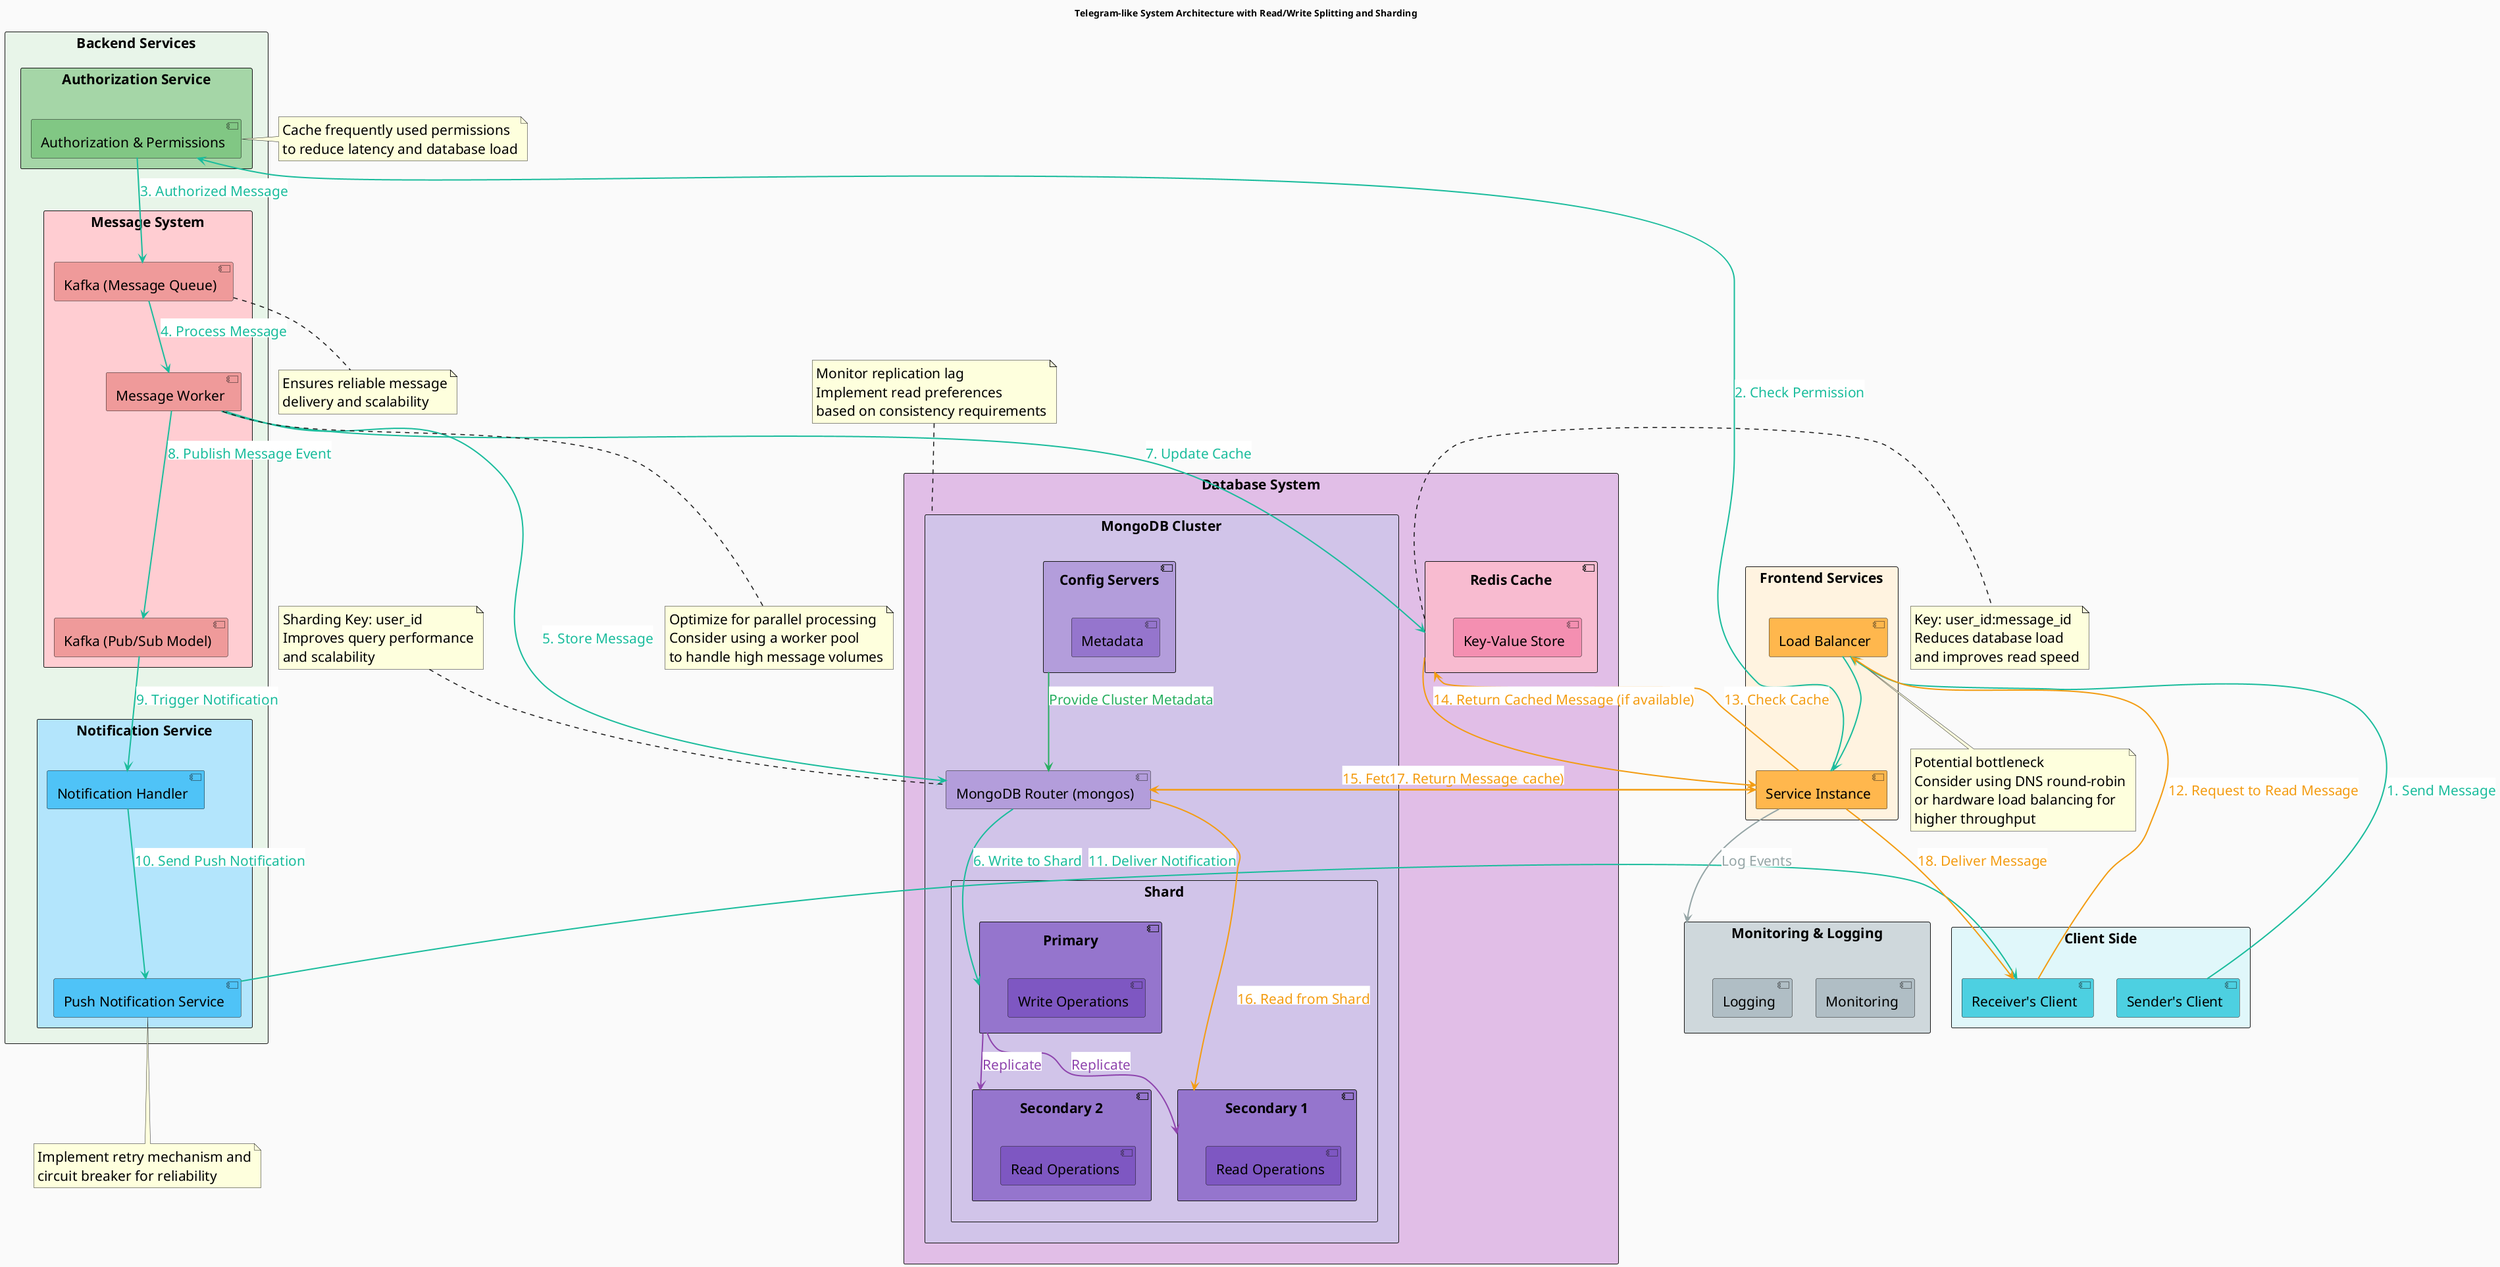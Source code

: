 @startuml
!pragma layout dot
allowmixing

skinparam backgroundColor #FAFAFA
skinparam defaultFontName Arial
skinparam defaultFontSize 21
skinparam arrowThickness 1.5
skinparam noteFontSize 21 

title Telegram-like System Architecture with Read/Write Splitting and Sharding

rectangle "Client Side" as ClientSide #E0F7FA {
  component "Sender's Client" as SenderClient #4DD0E1
  component "Receiver's Client" as ReceiverClient #4DD0E1
}

rectangle "Frontend Services" as FrontendServices #FFF3E0 {
  component "Load Balancer" as LoadBalancer #FFB74D
  component "Service Instance" as ServiceInstance #FFB74D
}

rectangle "Backend Services" as BackendServices #E8F5E9 {
  rectangle "Authorization Service" as AuthService #A5D6A7 {
    component "Authorization & Permissions" as AuthPermissions #81C784
  }
  
  rectangle "Message System" as MessageSystem #FFCDD2 {
    component "Kafka (Message Queue)" as KafkaQueue #EF9A9A
    component "Kafka (Pub/Sub Model)" as KafkaPubSub #EF9A9A
    component "Message Worker" as MessageWorker #EF9A9A
  }
  
  rectangle "Notification Service" as NotificationService #B3E5FC {
    component "Notification Handler" as NotificationHandler #4FC3F7
    component "Push Notification Service" as PushNotificationService #4FC3F7
  }
}

rectangle "Database System" as DatabaseSystem #E1BEE7 {
  rectangle "MongoDB Cluster" as MongoDBCluster #D1C4E9 {
    component "Config Servers" as ConfigServers #B39DDB {
      component "Metadata" as Metadata #9575CD
    }
    rectangle "Shard" as Shard #D1C4E9 {
      component "Primary" as Primary #9575CD {
        component "Write Operations" as WriteOps #7E57C2
      }
      component "Secondary 1" as Secondary1 #9575CD {
        component "Read Operations" as ReadOps1 #7E57C2
      }
      component "Secondary 2" as Secondary2 #9575CD {
        component "Read Operations" as ReadOps2 #7E57C2
      }
    }
    component "MongoDB Router (mongos)" as MongoRouter #B39DDB
  }
  component "Redis Cache" as RedisCache #F8BBD0 {
    component "Key-Value Store" as KeyValueStore #F48FB1
  }
}

rectangle "Monitoring & Logging" as MonitoringLogging #CFD8DC {
  component "Monitoring" as Monitoring #B0BEC5
  component "Logging" as Logging #B0BEC5
}

' 消息流
SenderClient -[#1ABC9C,thickness=2]-> LoadBalancer: <back:#FFFFFF><color:#1ABC9C>1. Send Message</color></back>
LoadBalancer -[#1ABC9C,thickness=2]-> ServiceInstance
ServiceInstance -[#1ABC9C,thickness=2]-> AuthPermissions: <back:#FFFFFF><color:#1ABC9C>2. Check Permission</color></back>
AuthPermissions -[#1ABC9C,thickness=2]-> KafkaQueue: <back:#FFFFFF><color:#1ABC9C>3. Authorized Message</color></back>
KafkaQueue -[#1ABC9C,thickness=2]-> MessageWorker: <back:#FFFFFF><color:#1ABC9C>4. Process Message</color></back>
MessageWorker -[#1ABC9C,thickness=2]-> MongoRouter: <back:#FFFFFF><color:#1ABC9C>5. Store Message</color></back>
MongoRouter -[#1ABC9C,thickness=2]-> Primary: <back:#FFFFFF><color:#1ABC9C>6. Write to Shard</color></back>
MessageWorker -[#1ABC9C,thickness=2]-> RedisCache: <back:#FFFFFF><color:#1ABC9C>7. Update Cache</color></back>
MessageWorker -[#1ABC9C,thickness=2]-> KafkaPubSub: <back:#FFFFFF><color:#1ABC9C>8. Publish Message Event</color></back>
KafkaPubSub -[#1ABC9C,thickness=2]-> NotificationHandler: <back:#FFFFFF><color:#1ABC9C>9. Trigger Notification</color></back>
NotificationHandler -[#1ABC9C,thickness=2]-> PushNotificationService: <back:#FFFFFF><color:#1ABC9C>10. Send Push Notification</color></back>
PushNotificationService -[#1ABC9C,thickness=2]-> ReceiverClient: <back:#FFFFFF><color:#1ABC9C>11. Deliver Notification</color></back>

' 读取消息流
ReceiverClient -[#F39C12,thickness=2]-> LoadBalancer: <back:#FFFFFF><color:#F39C12>12. Request to Read Message</color></back>
ServiceInstance -[#F39C12,thickness=2]-> RedisCache: <back:#FFFFFF><color:#F39C12>13. Check Cache</color></back>
RedisCache -[#F39C12,thickness=2]-> ServiceInstance: <back:#FFFFFF><color:#F39C12>14. Return Cached Message (if available)</color></back>
ServiceInstance -[#F39C12,thickness=2]-> MongoRouter: <back:#FFFFFF><color:#F39C12>15. Fetch Message (if not in cache)</color></back>
MongoRouter -[#F39C12,thickness=2]-> Secondary1: <back:#FFFFFF><color:#F39C12>16. Read from Shard</color></back>
MongoRouter -[#F39C12,thickness=2]-> ServiceInstance: <back:#FFFFFF><color:#F39C12>17. Return Message</color></back>
ServiceInstance -[#F39C12,thickness=2]-> ReceiverClient: <back:#FFFFFF><color:#F39C12>18. Deliver Message</color></back>

' 复制
Primary -[#8E44AD,thickness=2]-> Secondary1: <back:#FFFFFF><color:#8E44AD>Replicate</color></back>
Primary -[#8E44AD,thickness=2]-> Secondary2: <back:#FFFFFF><color:#8E44AD>Replicate</color></back>

' 配置服务器
ConfigServers -[#27AE60,thickness=2]-> MongoRouter: <back:#FFFFFF><color:#27AE60>Provide Cluster Metadata</color></back>

' 日志和监控
ServiceInstance -[#95A5A6,thickness=2]-> MonitoringLogging: <back:#FFFFFF><color:#95A5A6>Log Events</color></back>

note top of MongoRouter
  Sharding Key: user_id
  Improves query performance
  and scalability
end note

note right of RedisCache
  Key: user_id:message_id
  Reduces database load
  and improves read speed
end note

note bottom of KafkaQueue
  Ensures reliable message
  delivery and scalability
end note

note bottom of LoadBalancer
  Potential bottleneck
  Consider using DNS round-robin
  or hardware load balancing for
  higher throughput
end note

note right of AuthPermissions
  Cache frequently used permissions
  to reduce latency and database load
end note

note bottom of MessageWorker
  Optimize for parallel processing
  Consider using a worker pool
  to handle high message volumes
end note

note top of MongoDBCluster
  Monitor replication lag
  Implement read preferences
  based on consistency requirements
end note

note bottom of PushNotificationService
  Implement retry mechanism and
  circuit breaker for reliability
end note

@enduml
